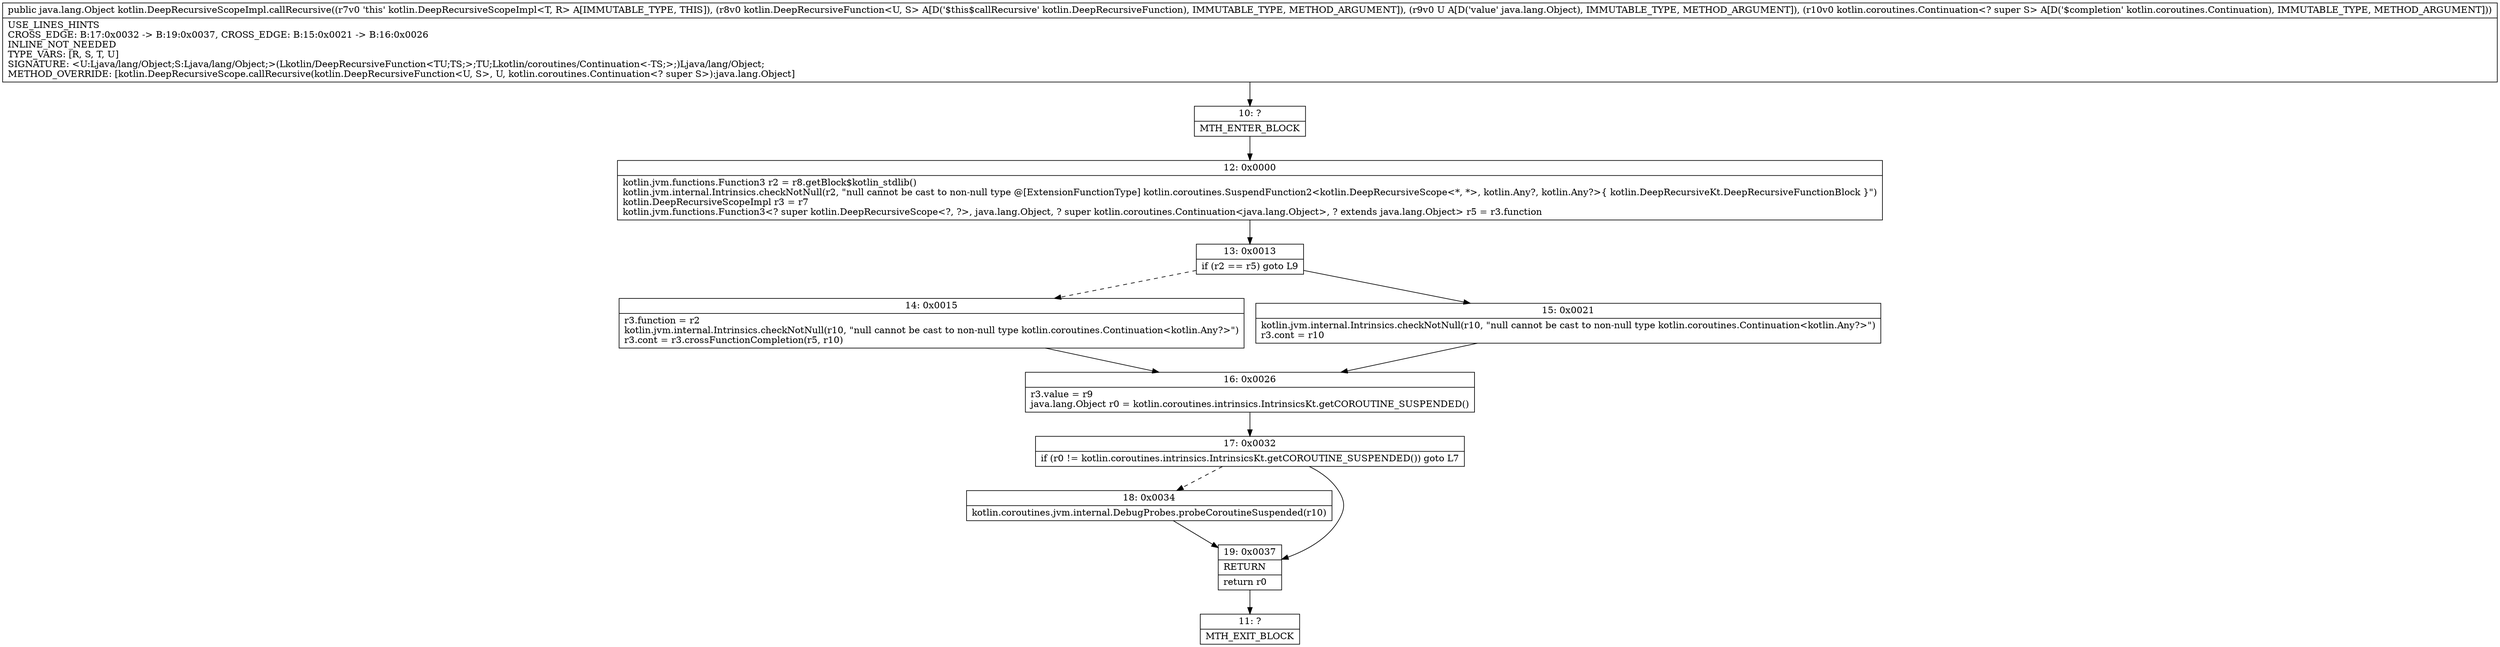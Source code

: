 digraph "CFG forkotlin.DeepRecursiveScopeImpl.callRecursive(Lkotlin\/DeepRecursiveFunction;Ljava\/lang\/Object;Lkotlin\/coroutines\/Continuation;)Ljava\/lang\/Object;" {
Node_10 [shape=record,label="{10\:\ ?|MTH_ENTER_BLOCK\l}"];
Node_12 [shape=record,label="{12\:\ 0x0000|kotlin.jvm.functions.Function3 r2 = r8.getBlock$kotlin_stdlib()\lkotlin.jvm.internal.Intrinsics.checkNotNull(r2, \"null cannot be cast to non\-null type @[ExtensionFunctionType] kotlin.coroutines.SuspendFunction2\<kotlin.DeepRecursiveScope\<*, *\>, kotlin.Any?, kotlin.Any?\>\{ kotlin.DeepRecursiveKt.DeepRecursiveFunctionBlock \}\")\lkotlin.DeepRecursiveScopeImpl r3 = r7\lkotlin.jvm.functions.Function3\<? super kotlin.DeepRecursiveScope\<?, ?\>, java.lang.Object, ? super kotlin.coroutines.Continuation\<java.lang.Object\>, ? extends java.lang.Object\> r5 = r3.function\l}"];
Node_13 [shape=record,label="{13\:\ 0x0013|if (r2 == r5) goto L9\l}"];
Node_14 [shape=record,label="{14\:\ 0x0015|r3.function = r2\lkotlin.jvm.internal.Intrinsics.checkNotNull(r10, \"null cannot be cast to non\-null type kotlin.coroutines.Continuation\<kotlin.Any?\>\")\lr3.cont = r3.crossFunctionCompletion(r5, r10)\l}"];
Node_16 [shape=record,label="{16\:\ 0x0026|r3.value = r9\ljava.lang.Object r0 = kotlin.coroutines.intrinsics.IntrinsicsKt.getCOROUTINE_SUSPENDED()\l}"];
Node_17 [shape=record,label="{17\:\ 0x0032|if (r0 != kotlin.coroutines.intrinsics.IntrinsicsKt.getCOROUTINE_SUSPENDED()) goto L7\l}"];
Node_18 [shape=record,label="{18\:\ 0x0034|kotlin.coroutines.jvm.internal.DebugProbes.probeCoroutineSuspended(r10)\l}"];
Node_19 [shape=record,label="{19\:\ 0x0037|RETURN\l|return r0\l}"];
Node_11 [shape=record,label="{11\:\ ?|MTH_EXIT_BLOCK\l}"];
Node_15 [shape=record,label="{15\:\ 0x0021|kotlin.jvm.internal.Intrinsics.checkNotNull(r10, \"null cannot be cast to non\-null type kotlin.coroutines.Continuation\<kotlin.Any?\>\")\lr3.cont = r10\l}"];
MethodNode[shape=record,label="{public java.lang.Object kotlin.DeepRecursiveScopeImpl.callRecursive((r7v0 'this' kotlin.DeepRecursiveScopeImpl\<T, R\> A[IMMUTABLE_TYPE, THIS]), (r8v0 kotlin.DeepRecursiveFunction\<U, S\> A[D('$this$callRecursive' kotlin.DeepRecursiveFunction), IMMUTABLE_TYPE, METHOD_ARGUMENT]), (r9v0 U A[D('value' java.lang.Object), IMMUTABLE_TYPE, METHOD_ARGUMENT]), (r10v0 kotlin.coroutines.Continuation\<? super S\> A[D('$completion' kotlin.coroutines.Continuation), IMMUTABLE_TYPE, METHOD_ARGUMENT]))  | USE_LINES_HINTS\lCROSS_EDGE: B:17:0x0032 \-\> B:19:0x0037, CROSS_EDGE: B:15:0x0021 \-\> B:16:0x0026\lINLINE_NOT_NEEDED\lTYPE_VARS: [R, S, T, U]\lSIGNATURE: \<U:Ljava\/lang\/Object;S:Ljava\/lang\/Object;\>(Lkotlin\/DeepRecursiveFunction\<TU;TS;\>;TU;Lkotlin\/coroutines\/Continuation\<\-TS;\>;)Ljava\/lang\/Object;\lMETHOD_OVERRIDE: [kotlin.DeepRecursiveScope.callRecursive(kotlin.DeepRecursiveFunction\<U, S\>, U, kotlin.coroutines.Continuation\<? super S\>):java.lang.Object]\l}"];
MethodNode -> Node_10;Node_10 -> Node_12;
Node_12 -> Node_13;
Node_13 -> Node_14[style=dashed];
Node_13 -> Node_15;
Node_14 -> Node_16;
Node_16 -> Node_17;
Node_17 -> Node_18[style=dashed];
Node_17 -> Node_19;
Node_18 -> Node_19;
Node_19 -> Node_11;
Node_15 -> Node_16;
}

